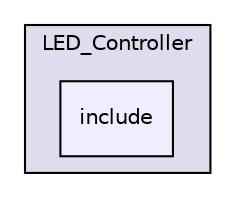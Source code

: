 digraph "/home/pi/cse2100/GUI_Teensy/LED_Controller/include" {
  compound=true
  node [ fontsize="10", fontname="Helvetica"];
  edge [ labelfontsize="10", labelfontname="Helvetica"];
  subgraph clusterdir_576af718579331f604b957ff73f85f33 {
    graph [ bgcolor="#ddddee", pencolor="black", label="LED_Controller" fontname="Helvetica", fontsize="10", URL="dir_576af718579331f604b957ff73f85f33.html"]
  dir_fd0a15a1cc50e55e422fe7917701397f [shape=box, label="include", style="filled", fillcolor="#eeeeff", pencolor="black", URL="dir_fd0a15a1cc50e55e422fe7917701397f.html"];
  }
}
